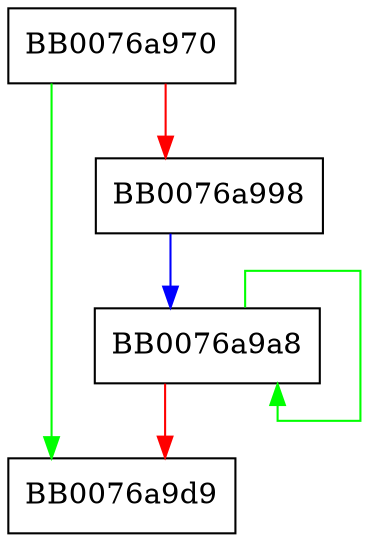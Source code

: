 digraph cast5_ecb_cipher {
  node [shape="box"];
  graph [splines=ortho];
  BB0076a970 -> BB0076a9d9 [color="green"];
  BB0076a970 -> BB0076a998 [color="red"];
  BB0076a998 -> BB0076a9a8 [color="blue"];
  BB0076a9a8 -> BB0076a9a8 [color="green"];
  BB0076a9a8 -> BB0076a9d9 [color="red"];
}